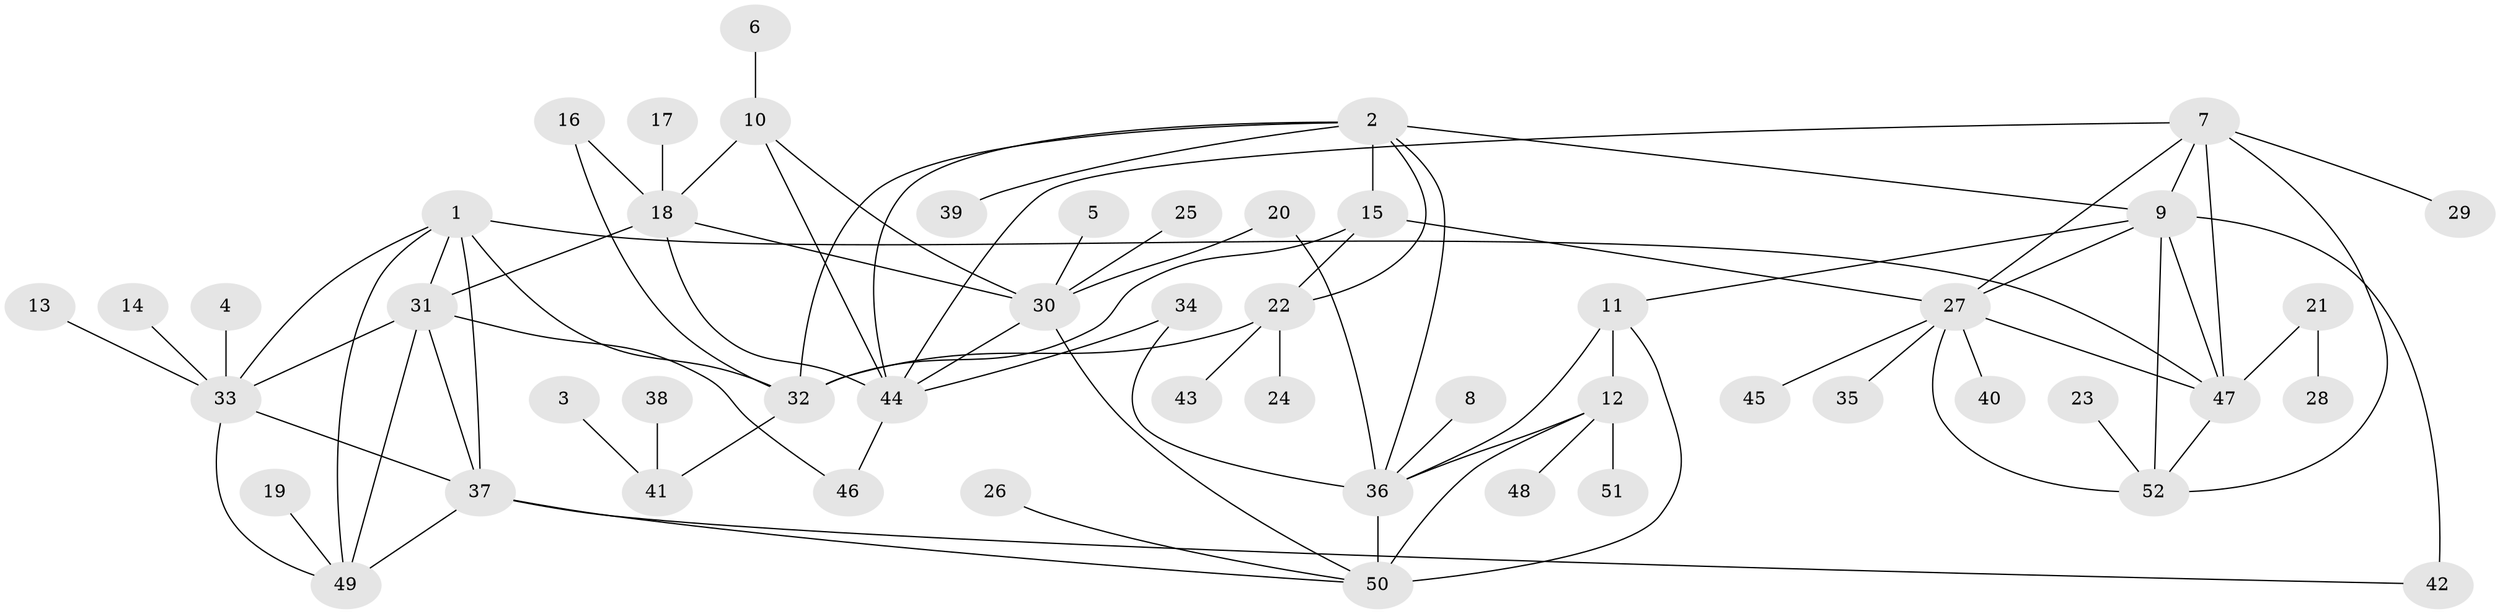 // original degree distribution, {8: 0.06796116504854369, 6: 0.04854368932038835, 7: 0.04854368932038835, 9: 0.02912621359223301, 4: 0.019417475728155338, 10: 0.02912621359223301, 5: 0.009708737864077669, 1: 0.5631067961165048, 2: 0.1553398058252427, 3: 0.02912621359223301}
// Generated by graph-tools (version 1.1) at 2025/02/03/09/25 03:02:39]
// undirected, 52 vertices, 84 edges
graph export_dot {
graph [start="1"]
  node [color=gray90,style=filled];
  1;
  2;
  3;
  4;
  5;
  6;
  7;
  8;
  9;
  10;
  11;
  12;
  13;
  14;
  15;
  16;
  17;
  18;
  19;
  20;
  21;
  22;
  23;
  24;
  25;
  26;
  27;
  28;
  29;
  30;
  31;
  32;
  33;
  34;
  35;
  36;
  37;
  38;
  39;
  40;
  41;
  42;
  43;
  44;
  45;
  46;
  47;
  48;
  49;
  50;
  51;
  52;
  1 -- 31 [weight=1.0];
  1 -- 32 [weight=1.0];
  1 -- 33 [weight=1.0];
  1 -- 37 [weight=1.0];
  1 -- 47 [weight=1.0];
  1 -- 49 [weight=1.0];
  2 -- 9 [weight=1.0];
  2 -- 15 [weight=2.0];
  2 -- 22 [weight=2.0];
  2 -- 32 [weight=2.0];
  2 -- 36 [weight=1.0];
  2 -- 39 [weight=1.0];
  2 -- 44 [weight=1.0];
  3 -- 41 [weight=1.0];
  4 -- 33 [weight=1.0];
  5 -- 30 [weight=1.0];
  6 -- 10 [weight=1.0];
  7 -- 9 [weight=1.0];
  7 -- 27 [weight=1.0];
  7 -- 29 [weight=1.0];
  7 -- 44 [weight=1.0];
  7 -- 47 [weight=1.0];
  7 -- 52 [weight=1.0];
  8 -- 36 [weight=1.0];
  9 -- 11 [weight=1.0];
  9 -- 27 [weight=1.0];
  9 -- 42 [weight=2.0];
  9 -- 47 [weight=1.0];
  9 -- 52 [weight=1.0];
  10 -- 18 [weight=1.0];
  10 -- 30 [weight=1.0];
  10 -- 44 [weight=2.0];
  11 -- 12 [weight=2.0];
  11 -- 36 [weight=2.0];
  11 -- 50 [weight=2.0];
  12 -- 36 [weight=1.0];
  12 -- 48 [weight=1.0];
  12 -- 50 [weight=1.0];
  12 -- 51 [weight=1.0];
  13 -- 33 [weight=1.0];
  14 -- 33 [weight=1.0];
  15 -- 22 [weight=1.0];
  15 -- 27 [weight=1.0];
  15 -- 32 [weight=1.0];
  16 -- 18 [weight=1.0];
  16 -- 32 [weight=1.0];
  17 -- 18 [weight=1.0];
  18 -- 30 [weight=1.0];
  18 -- 31 [weight=1.0];
  18 -- 44 [weight=2.0];
  19 -- 49 [weight=1.0];
  20 -- 30 [weight=1.0];
  20 -- 36 [weight=1.0];
  21 -- 28 [weight=1.0];
  21 -- 47 [weight=1.0];
  22 -- 24 [weight=1.0];
  22 -- 32 [weight=1.0];
  22 -- 43 [weight=1.0];
  23 -- 52 [weight=1.0];
  25 -- 30 [weight=1.0];
  26 -- 50 [weight=1.0];
  27 -- 35 [weight=1.0];
  27 -- 40 [weight=1.0];
  27 -- 45 [weight=1.0];
  27 -- 47 [weight=1.0];
  27 -- 52 [weight=1.0];
  30 -- 44 [weight=2.0];
  30 -- 50 [weight=1.0];
  31 -- 33 [weight=1.0];
  31 -- 37 [weight=1.0];
  31 -- 46 [weight=1.0];
  31 -- 49 [weight=1.0];
  32 -- 41 [weight=1.0];
  33 -- 37 [weight=1.0];
  33 -- 49 [weight=1.0];
  34 -- 36 [weight=1.0];
  34 -- 44 [weight=1.0];
  36 -- 50 [weight=1.0];
  37 -- 42 [weight=1.0];
  37 -- 49 [weight=1.0];
  37 -- 50 [weight=1.0];
  38 -- 41 [weight=1.0];
  44 -- 46 [weight=1.0];
  47 -- 52 [weight=1.0];
}
